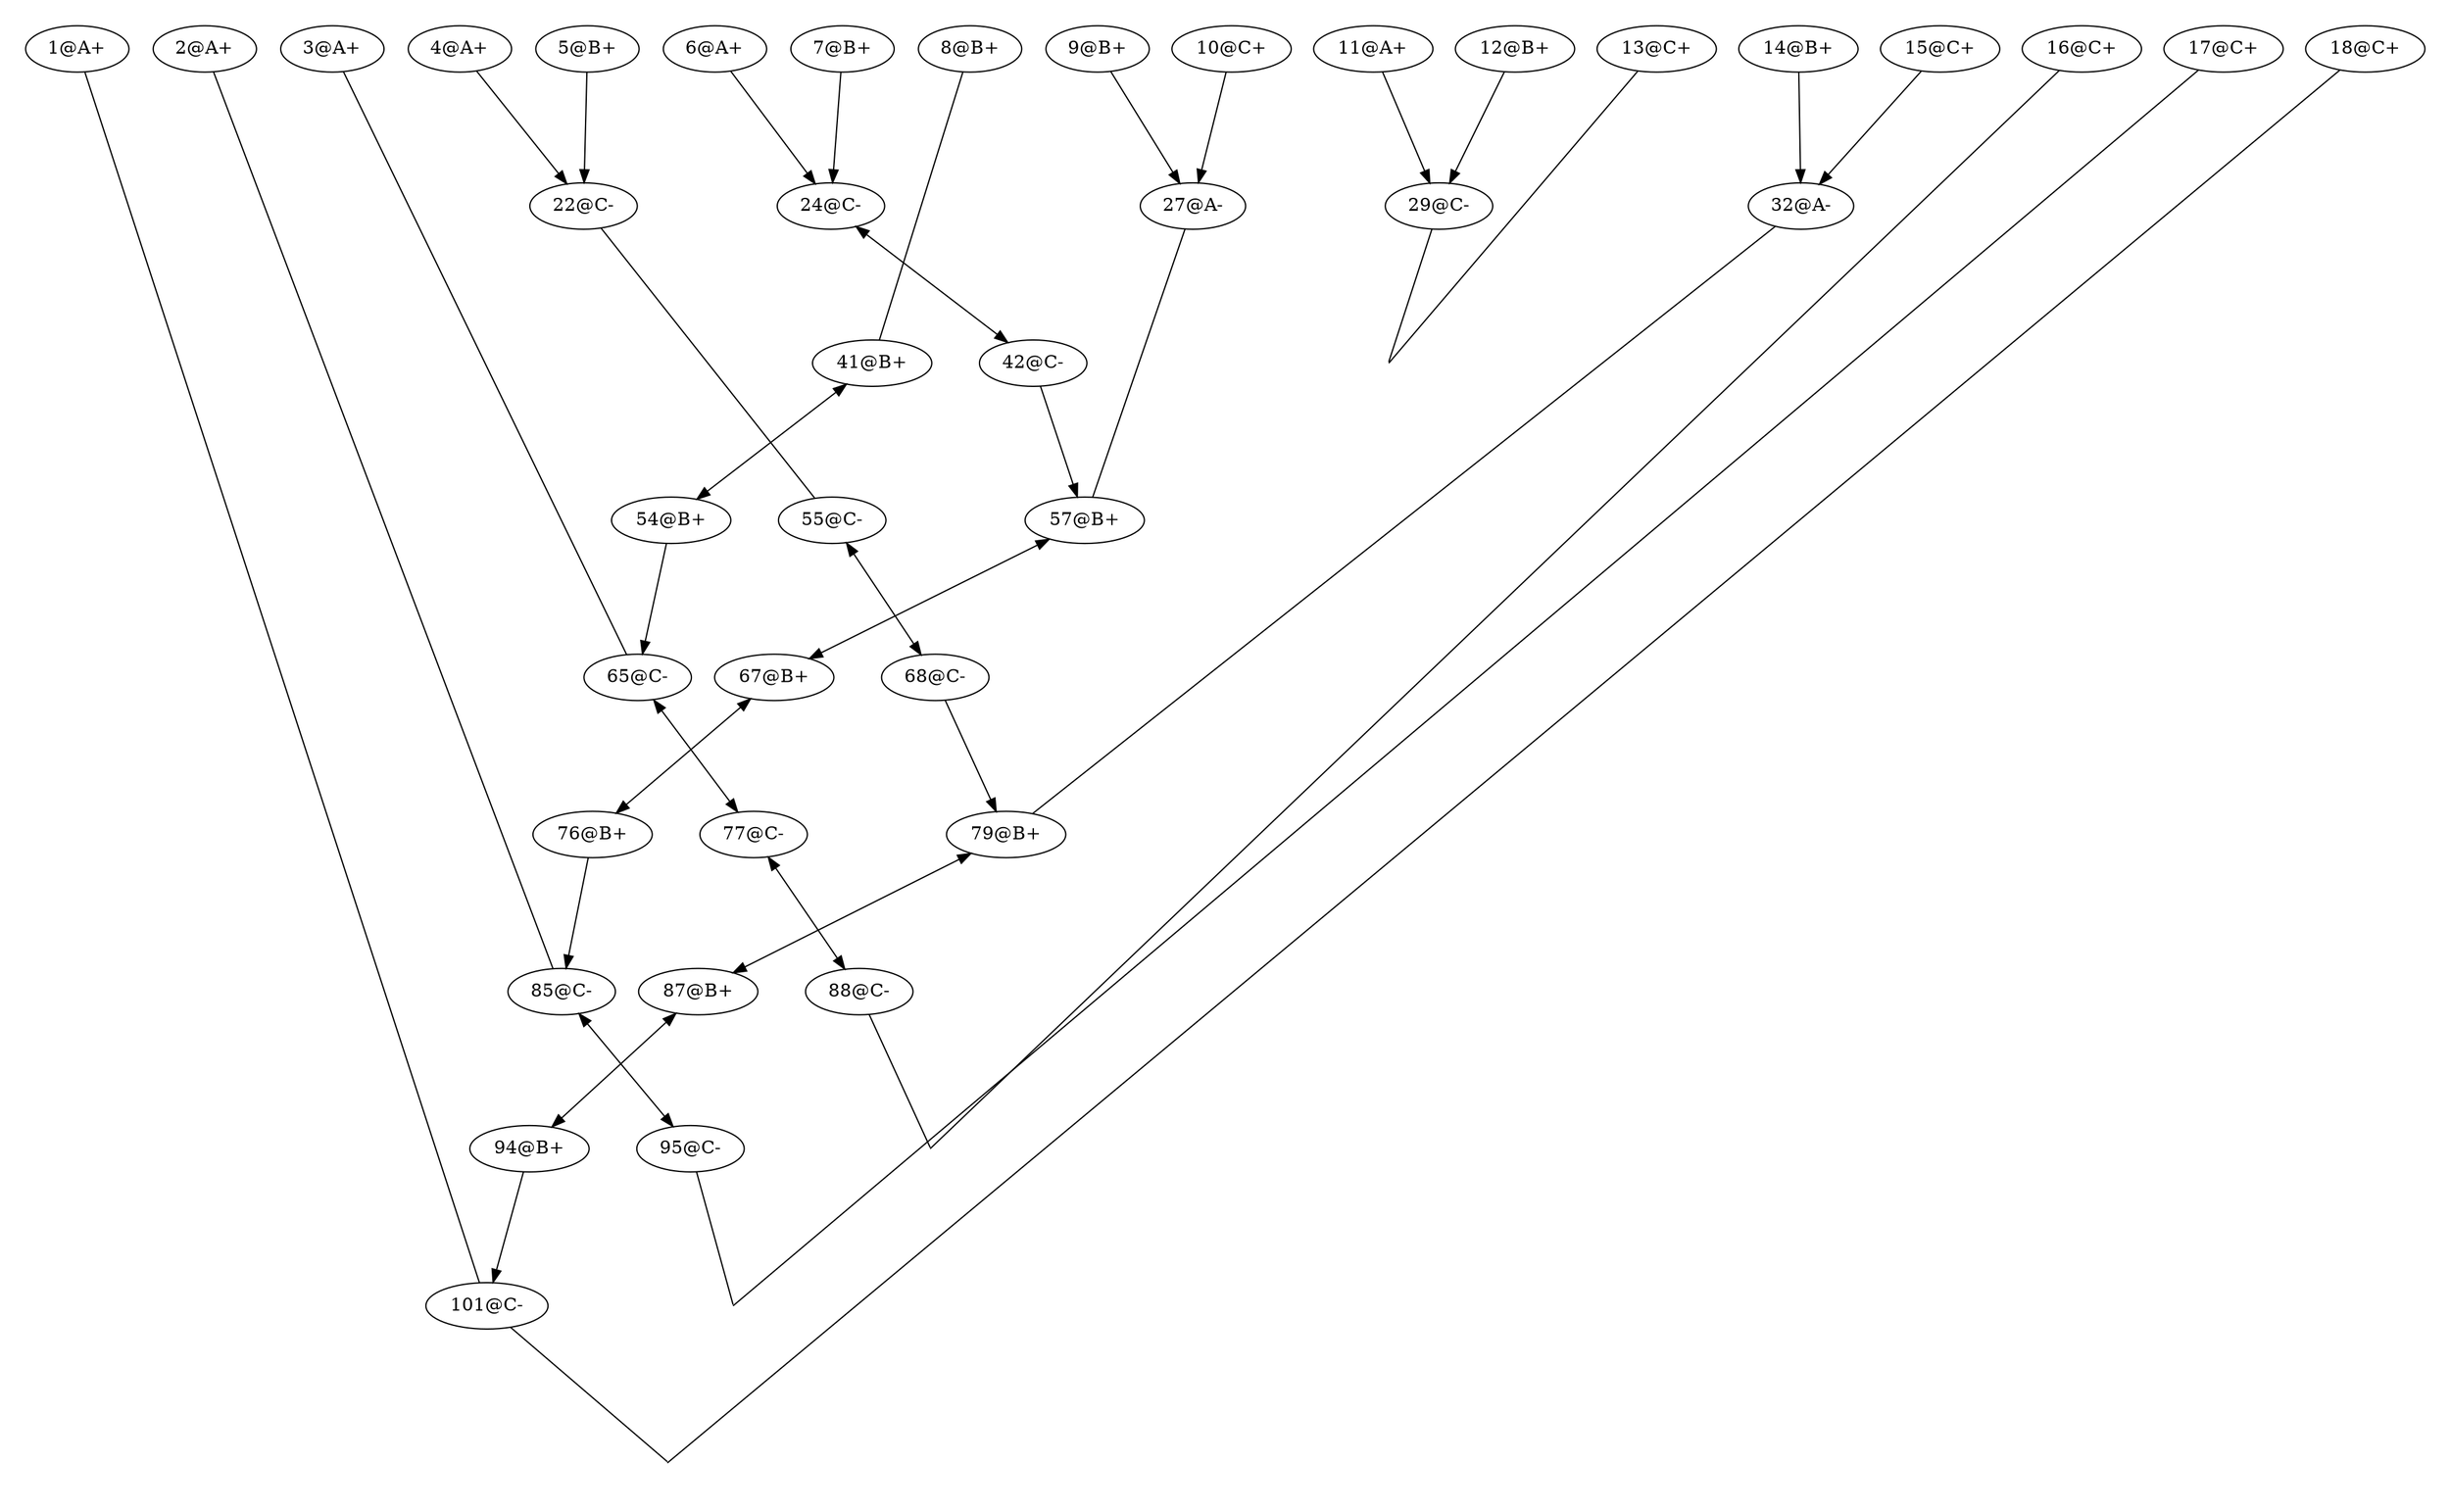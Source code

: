 digraph web {
	rankdir=TB
	newrank=true
	ranksep="1.2 equally"
	splines=false
	subgraph cluster_0 {
		rank=same
		style=invis
		"1@A+"
		"2@A+"
		"3@A+"
		"4@A+"
		"5@B+"
		"6@A+"
		"7@B+"
		"8@B+"
		"9@B+"
		"10@C+"
		"11@A+"
		"12@B+"
		"13@C+"
		"14@B+"
		"15@C+"
		"16@C+"
		"17@C+"
		"18@C+"
		"1@A+" -> "2@A+" [color=red constraint=true dir=none style=invis]
		"2@A+" -> "3@A+" [color=red constraint=true dir=none style=invis]
		"3@A+" -> "4@A+" [color=red constraint=true dir=none style=invis]
		"4@A+" -> "5@B+" [color=red constraint=true dir=none style=invis]
		"5@B+" -> "6@A+" [color=red constraint=true dir=none style=invis]
		"6@A+" -> "7@B+" [color=red constraint=true dir=none style=invis]
		"7@B+" -> "8@B+" [color=red constraint=true dir=none style=invis]
		"8@B+" -> "9@B+" [color=red constraint=true dir=none style=invis]
		"9@B+" -> "10@C+" [color=red constraint=true dir=none style=invis]
		"10@C+" -> "11@A+" [color=red constraint=true dir=none style=invis]
		"11@A+" -> "12@B+" [color=red constraint=true dir=none style=invis]
		"12@B+" -> "13@C+" [color=red constraint=true dir=none style=invis]
		"13@C+" -> "14@B+" [color=red constraint=true dir=none style=invis]
		"14@B+" -> "15@C+" [color=red constraint=true dir=none style=invis]
		"15@C+" -> "16@C+" [color=red constraint=true dir=none style=invis]
		"16@C+" -> "17@C+" [color=red constraint=true dir=none style=invis]
		"17@C+" -> "18@C+" [color=red constraint=true dir=none style=invis]
	}
	"22@C-" [width=1]
	"24@C-" [width=1]
	"27@A-" [width=1]
	"29@C-" [width=1]
	"32@A-" [width=1]
	subgraph cluster_1 {
		rank=same
		style=invis
		nodesep=5
		"1$19@A+" [label="" style=invis width=1]
		"1@A+" -> "1$19@A+" [constraint=false dir=none headclip=false style=invis]
		"2$20@A+" [label="" style=invis width=1]
		"2@A+" -> "2$20@A+" [constraint=false dir=none headclip=false style=invis]
		"3$21@A+" [label="" style=invis width=1]
		"3@A+" -> "3$21@A+" [constraint=false dir=none headclip=false style=invis]
		"4@A+" -> "22@C-" [constraint=true]
		"22@C-" -> "5@B+" [constraint=true dir=back]
		"23@D" [label="" style=invis width=1]
		"6@A+" -> "24@C-" [constraint=true]
		"24@C-" -> "7@B+" [constraint=true dir=back]
		"25@D" [label="" style=invis width=1]
		"8$26@B+" [label="" style=invis width=1]
		"8@B+" -> "8$26@B+" [constraint=false dir=none headclip=false style=invis]
		"9@B+" -> "27@A-" [constraint=true]
		"27@A-" -> "10@C+" [constraint=true dir=back]
		"28@D" [label="" style=invis width=1]
		"11@A+" -> "29@C-" [constraint=true]
		"29@C-" -> "12@B+" [constraint=true dir=back]
		"30@D" [label="" style=invis width=1]
		"13$31@C+" [label="" style=invis width=1]
		"13@C+" -> "13$31@C+" [constraint=false dir=none headclip=false style=invis]
		"14@B+" -> "32@A-" [constraint=true]
		"32@A-" -> "15@C+" [constraint=true dir=back]
		"33@D" [label="" style=invis width=1]
		"16$34@C+" [label="" style=invis width=1]
		"16@C+" -> "16$34@C+" [constraint=false dir=none headclip=false style=invis]
		"17$35@C+" [label="" style=invis width=1]
		"17@C+" -> "17$35@C+" [constraint=false dir=none headclip=false style=invis]
		"18$36@C+" [label="" style=invis width=1]
		"18@C+" -> "18$36@C+" [constraint=false dir=none headclip=false style=invis]
		"1$19@A+" -> "2$20@A+" [color=red constraint=true dir=none headclip=false style=invis tailclip=false]
		"2$20@A+" -> "3$21@A+" [color=red constraint=true dir=none headclip=false style=invis tailclip=false]
		"3$21@A+" -> "23@D" [color=red constraint=true dir=none style=invis tailclip=false]
		"23@D" -> "22@C-" [color=red constraint=true dir=none style=invis]
		"22@C-" -> "25@D" [color=red constraint=true dir=none style=invis]
		"25@D" -> "24@C-" [color=red constraint=true dir=none style=invis]
		"24@C-" -> "8$26@B+" [color=red constraint=true dir=none headclip=false style=invis]
		"8$26@B+" -> "28@D" [color=red constraint=true dir=none style=invis tailclip=false]
		"28@D" -> "27@A-" [color=red constraint=true dir=none style=invis]
		"27@A-" -> "30@D" [color=red constraint=true dir=none style=invis]
		"30@D" -> "29@C-" [color=red constraint=true dir=none style=invis]
		"29@C-" -> "13$31@C+" [color=red constraint=true dir=none headclip=false style=invis]
		"13$31@C+" -> "33@D" [color=red constraint=true dir=none style=invis tailclip=false]
		"33@D" -> "32@A-" [color=red constraint=true dir=none style=invis]
		"32@A-" -> "16$34@C+" [color=red constraint=true dir=none headclip=false style=invis]
		"16$34@C+" -> "17$35@C+" [color=red constraint=true dir=none headclip=false style=invis tailclip=false]
		"17$35@C+" -> "18$36@C+" [color=red constraint=true dir=none headclip=false style=invis tailclip=false]
	}
	"41@B+" [width=1]
	"42@C-" [width=1]
	"24@C-" -> "42@C-" [constraint=false dir=both]
	"8$26@B+" -> "41@B+" [constraint=false dir=both style=invis tailclip=false]
	"8@B+" -> "41@B+" [constraint=false dir=none style="" weight=1]
	"13@C+" -> "45@W" [constraint=false dir=none headclip=false style="" weight=1]
	subgraph cluster_2 {
		rank=same
		style=invis
		nodesep=5
		"1$37@A+" [label="" style=invis width=1]
		"1$19@A+" -> "1$37@A+" [constraint=false dir=none headclip=false style=invis tailclip=false]
		"2$38@A+" [label="" style=invis width=1]
		"2$20@A+" -> "2$38@A+" [constraint=false dir=none headclip=false style=invis tailclip=false]
		"3$39@A+" [label="" style=invis width=1]
		"3$21@A+" -> "3$39@A+" [constraint=false dir=none headclip=false style=invis tailclip=false]
		"22$40@C-" [label="" style=invis width=1]
		"22@C-" -> "22$40@C-" [constraint=false dir=none headclip=false style=invis]
		"43@D" [label="" fixedsize=true style=invis width=0]
		"24@C-" -> "43@D" [constraint=true style=invis]
		"43@D" -> "8$26@B+" [constraint=true dir=back headclip=false style=invis]
		"43@D" -> "42@C-" [constraint=true style=invis]
		"41@B+" -> "43@D" [constraint=true dir=back style=invis]
		"27$44@A-" [label="" style=invis width=1]
		"27@A-" -> "27$44@A-" [constraint=false dir=none headclip=false style=invis]
		"45@W" [color=green fixedsize=true style=invis width=1]
		"29@C-" -> "45@W" [constraint=true dir=none headclip=false]
		"45@W" -> "13$31@C+" [constraint=true dir=none headclip=false style=invis]
		"46@D" [label="" style=invis width=1]
		"32$47@A-" [label="" style=invis width=1]
		"32@A-" -> "32$47@A-" [constraint=false dir=none headclip=false style=invis]
		"16$48@C+" [label="" style=invis width=1]
		"16$34@C+" -> "16$48@C+" [constraint=false dir=none headclip=false style=invis tailclip=false]
		"17$49@C+" [label="" style=invis width=1]
		"17$35@C+" -> "17$49@C+" [constraint=false dir=none headclip=false style=invis tailclip=false]
		"18$50@C+" [label="" style=invis width=1]
		"18$36@C+" -> "18$50@C+" [constraint=false dir=none headclip=false style=invis tailclip=false]
		"1$37@A+" -> "2$38@A+" [color=red constraint=true dir=none headclip=false style=invis tailclip=false]
		"2$38@A+" -> "3$39@A+" [color=red constraint=true dir=none headclip=false style=invis tailclip=false]
		"3$39@A+" -> "22$40@C-" [color=red constraint=true dir=none headclip=false style=invis tailclip=false]
		"22$40@C-" -> "41@B+" [color=red constraint=true dir=none style=invis tailclip=false]
		"41@B+" -> "42@C-" [color=red constraint=true dir=none style=invis]
		"42@C-" -> "27$44@A-" [color=red constraint=true dir=none headclip=false style=invis]
		"27$44@A-" -> "46@D" [color=red constraint=true dir=none style=invis tailclip=false]
		"46@D" -> "45@W" [color=red constraint=true dir=none headclip=false style=invis]
		"45@W" -> "32$47@A-" [color=red constraint=true dir=none headclip=false style=invis]
		"32$47@A-" -> "16$48@C+" [color=red constraint=true dir=none headclip=false style=invis tailclip=false]
		"16$48@C+" -> "17$49@C+" [color=red constraint=true dir=none headclip=false style=invis tailclip=false]
		"17$49@C+" -> "18$50@C+" [color=red constraint=true dir=none headclip=false style=invis tailclip=false]
	}
	"54@B+" [width=1]
	"55@C-" [width=1]
	"22$40@C-" -> "55@C-" [constraint=false dir=both style=invis tailclip=false]
	"22@C-" -> "55@C-" [constraint=false dir=none style="" weight=1]
	"41@B+" -> "54@B+" [constraint=false dir=both]
	"57@B+" [width=1]
	"27@A-" -> "57@B+" [constraint=false dir=none style="" weight=1]
	subgraph cluster_3 {
		rank=same
		style=invis
		nodesep=5
		"1$51@A+" [label="" style=invis width=1]
		"1$37@A+" -> "1$51@A+" [constraint=false dir=none headclip=false style=invis tailclip=false]
		"2$52@A+" [label="" style=invis width=1]
		"2$38@A+" -> "2$52@A+" [constraint=false dir=none headclip=false style=invis tailclip=false]
		"3$53@A+" [label="" style=invis width=1]
		"3$39@A+" -> "3$53@A+" [constraint=false dir=none headclip=false style=invis tailclip=false]
		"56@D" [label="" fixedsize=true style=invis width=0]
		"22$40@C-" -> "56@D" [constraint=true style=invis tailclip=false]
		"56@D" -> "41@B+" [constraint=true dir=back style=invis]
		"56@D" -> "55@C-" [constraint=true style=invis]
		"54@B+" -> "56@D" [constraint=true dir=back style=invis]
		"42@C-" -> "57@B+" [constraint=true]
		"57@B+" -> "27$44@A-" [constraint=true dir=back headclip=false style=invis]
		"58@D" [label="" style=invis width=1]
		"32$59@A-" [label="" style=invis width=1]
		"32$47@A-" -> "32$59@A-" [constraint=false dir=none headclip=false style=invis tailclip=false]
		"16$60@C+" [label="" style=invis width=1]
		"16$48@C+" -> "16$60@C+" [constraint=false dir=none headclip=false style=invis tailclip=false]
		"17$61@C+" [label="" style=invis width=1]
		"17$49@C+" -> "17$61@C+" [constraint=false dir=none headclip=false style=invis tailclip=false]
		"18$62@C+" [label="" style=invis width=1]
		"18$50@C+" -> "18$62@C+" [constraint=false dir=none headclip=false style=invis tailclip=false]
		"1$51@A+" -> "2$52@A+" [color=red constraint=true dir=none headclip=false style=invis tailclip=false]
		"2$52@A+" -> "3$53@A+" [color=red constraint=true dir=none headclip=false style=invis tailclip=false]
		"3$53@A+" -> "54@B+" [color=red constraint=true dir=none style=invis tailclip=false]
		"54@B+" -> "55@C-" [color=red constraint=true dir=none style=invis]
		"55@C-" -> "58@D" [color=red constraint=true dir=none style=invis]
		"58@D" -> "57@B+" [color=red constraint=true dir=none style=invis]
		"57@B+" -> "32$59@A-" [color=red constraint=true dir=none headclip=false style=invis]
		"32$59@A-" -> "16$60@C+" [color=red constraint=true dir=none headclip=false style=invis tailclip=false]
		"16$60@C+" -> "17$61@C+" [color=red constraint=true dir=none headclip=false style=invis tailclip=false]
		"17$61@C+" -> "18$62@C+" [color=red constraint=true dir=none headclip=false style=invis tailclip=false]
	}
	"65@C-" [width=1]
	"3@A+" -> "65@C-" [constraint=false dir=none style="" weight=1]
	"67@B+" [width=1]
	"68@C-" [width=1]
	"55@C-" -> "68@C-" [constraint=false dir=both]
	"57@B+" -> "67@B+" [constraint=false dir=both]
	subgraph cluster_4 {
		rank=same
		style=invis
		nodesep=5
		"1$63@A+" [label="" style=invis width=1]
		"1$51@A+" -> "1$63@A+" [constraint=false dir=none headclip=false style=invis tailclip=false]
		"2$64@A+" [label="" style=invis width=1]
		"2$52@A+" -> "2$64@A+" [constraint=false dir=none headclip=false style=invis tailclip=false]
		"3$53@A+" -> "65@C-" [constraint=true style=invis tailclip=false]
		"65@C-" -> "54@B+" [constraint=true dir=back]
		"66@D" [label="" style=invis width=1]
		"69@D" [label="" fixedsize=true style=invis width=0]
		"55@C-" -> "69@D" [constraint=true style=invis]
		"69@D" -> "57@B+" [constraint=true dir=back style=invis]
		"69@D" -> "68@C-" [constraint=true style=invis]
		"67@B+" -> "69@D" [constraint=true dir=back style=invis]
		"32$70@A-" [label="" style=invis width=1]
		"32$59@A-" -> "32$70@A-" [constraint=false dir=none headclip=false style=invis tailclip=false]
		"16$71@C+" [label="" style=invis width=1]
		"16$60@C+" -> "16$71@C+" [constraint=false dir=none headclip=false style=invis tailclip=false]
		"17$72@C+" [label="" style=invis width=1]
		"17$61@C+" -> "17$72@C+" [constraint=false dir=none headclip=false style=invis tailclip=false]
		"18$73@C+" [label="" style=invis width=1]
		"18$62@C+" -> "18$73@C+" [constraint=false dir=none headclip=false style=invis tailclip=false]
		"1$63@A+" -> "2$64@A+" [color=red constraint=true dir=none headclip=false style=invis tailclip=false]
		"2$64@A+" -> "66@D" [color=red constraint=true dir=none style=invis tailclip=false]
		"66@D" -> "65@C-" [color=red constraint=true dir=none style=invis]
		"65@C-" -> "67@B+" [color=red constraint=true dir=none style=invis]
		"67@B+" -> "68@C-" [color=red constraint=true dir=none style=invis]
		"68@C-" -> "32$70@A-" [color=red constraint=true dir=none headclip=false style=invis]
		"32$70@A-" -> "16$71@C+" [color=red constraint=true dir=none headclip=false style=invis tailclip=false]
		"16$71@C+" -> "17$72@C+" [color=red constraint=true dir=none headclip=false style=invis tailclip=false]
		"17$72@C+" -> "18$73@C+" [color=red constraint=true dir=none headclip=false style=invis tailclip=false]
	}
	"76@B+" [width=1]
	"77@C-" [width=1]
	"65@C-" -> "77@C-" [constraint=false dir=both]
	"67@B+" -> "76@B+" [constraint=false dir=both]
	"79@B+" [width=1]
	"32@A-" -> "79@B+" [constraint=false dir=none style="" weight=1]
	subgraph cluster_5 {
		rank=same
		style=invis
		nodesep=5
		"1$74@A+" [label="" style=invis width=1]
		"1$63@A+" -> "1$74@A+" [constraint=false dir=none headclip=false style=invis tailclip=false]
		"2$75@A+" [label="" style=invis width=1]
		"2$64@A+" -> "2$75@A+" [constraint=false dir=none headclip=false style=invis tailclip=false]
		"78@D" [label="" fixedsize=true style=invis width=0]
		"65@C-" -> "78@D" [constraint=true style=invis]
		"78@D" -> "67@B+" [constraint=true dir=back style=invis]
		"78@D" -> "77@C-" [constraint=true style=invis]
		"76@B+" -> "78@D" [constraint=true dir=back style=invis]
		"68@C-" -> "79@B+" [constraint=true]
		"79@B+" -> "32$70@A-" [constraint=true dir=back headclip=false style=invis]
		"80@D" [label="" style=invis width=1]
		"16$81@C+" [label="" style=invis width=1]
		"16$71@C+" -> "16$81@C+" [constraint=false dir=none headclip=false style=invis tailclip=false]
		"17$82@C+" [label="" style=invis width=1]
		"17$72@C+" -> "17$82@C+" [constraint=false dir=none headclip=false style=invis tailclip=false]
		"18$83@C+" [label="" style=invis width=1]
		"18$73@C+" -> "18$83@C+" [constraint=false dir=none headclip=false style=invis tailclip=false]
		"1$74@A+" -> "2$75@A+" [color=red constraint=true dir=none headclip=false style=invis tailclip=false]
		"2$75@A+" -> "76@B+" [color=red constraint=true dir=none style=invis tailclip=false]
		"76@B+" -> "77@C-" [color=red constraint=true dir=none style=invis]
		"77@C-" -> "80@D" [color=red constraint=true dir=none style=invis]
		"80@D" -> "79@B+" [color=red constraint=true dir=none style=invis]
		"79@B+" -> "16$81@C+" [color=red constraint=true dir=none headclip=false style=invis]
		"16$81@C+" -> "17$82@C+" [color=red constraint=true dir=none headclip=false style=invis tailclip=false]
		"17$82@C+" -> "18$83@C+" [color=red constraint=true dir=none headclip=false style=invis tailclip=false]
	}
	"85@C-" [width=1]
	"2@A+" -> "85@C-" [constraint=false dir=none style="" weight=1]
	"87@B+" [width=1]
	"88@C-" [width=1]
	"77@C-" -> "88@C-" [constraint=false dir=both]
	"79@B+" -> "87@B+" [constraint=false dir=both]
	subgraph cluster_6 {
		rank=same
		style=invis
		nodesep=5
		"1$84@A+" [label="" style=invis width=1]
		"1$74@A+" -> "1$84@A+" [constraint=false dir=none headclip=false style=invis tailclip=false]
		"2$75@A+" -> "85@C-" [constraint=true style=invis tailclip=false]
		"85@C-" -> "76@B+" [constraint=true dir=back]
		"86@D" [label="" style=invis width=1]
		"89@D" [label="" fixedsize=true style=invis width=0]
		"77@C-" -> "89@D" [constraint=true style=invis]
		"89@D" -> "79@B+" [constraint=true dir=back style=invis]
		"89@D" -> "88@C-" [constraint=true style=invis]
		"87@B+" -> "89@D" [constraint=true dir=back style=invis]
		"16$90@C+" [label="" style=invis width=1]
		"16$81@C+" -> "16$90@C+" [constraint=false dir=none headclip=false style=invis tailclip=false]
		"17$91@C+" [label="" style=invis width=1]
		"17$82@C+" -> "17$91@C+" [constraint=false dir=none headclip=false style=invis tailclip=false]
		"18$92@C+" [label="" style=invis width=1]
		"18$83@C+" -> "18$92@C+" [constraint=false dir=none headclip=false style=invis tailclip=false]
		"1$84@A+" -> "86@D" [color=red constraint=true dir=none style=invis tailclip=false]
		"86@D" -> "85@C-" [color=red constraint=true dir=none style=invis]
		"85@C-" -> "87@B+" [color=red constraint=true dir=none style=invis]
		"87@B+" -> "88@C-" [color=red constraint=true dir=none style=invis]
		"88@C-" -> "16$90@C+" [color=red constraint=true dir=none headclip=false style=invis]
		"16$90@C+" -> "17$91@C+" [color=red constraint=true dir=none headclip=false style=invis tailclip=false]
		"17$91@C+" -> "18$92@C+" [color=red constraint=true dir=none headclip=false style=invis tailclip=false]
	}
	"94@B+" [width=1]
	"95@C-" [width=1]
	"85@C-" -> "95@C-" [constraint=false dir=both]
	"87@B+" -> "94@B+" [constraint=false dir=both]
	"16@C+" -> "97@W" [constraint=false dir=none headclip=false style="" weight=1]
	subgraph cluster_7 {
		rank=same
		style=invis
		nodesep=5
		"1$93@A+" [label="" style=invis width=1]
		"1$84@A+" -> "1$93@A+" [constraint=false dir=none headclip=false style=invis tailclip=false]
		"96@D" [label="" fixedsize=true style=invis width=0]
		"85@C-" -> "96@D" [constraint=true style=invis]
		"96@D" -> "87@B+" [constraint=true dir=back style=invis]
		"96@D" -> "95@C-" [constraint=true style=invis]
		"94@B+" -> "96@D" [constraint=true dir=back style=invis]
		"97@W" [color=green fixedsize=true style=invis width=1]
		"88@C-" -> "97@W" [constraint=true dir=none headclip=false]
		"97@W" -> "16$90@C+" [constraint=true dir=none headclip=false style=invis]
		"98@D" [label="" style=invis width=1]
		"17$99@C+" [label="" style=invis width=1]
		"17$91@C+" -> "17$99@C+" [constraint=false dir=none headclip=false style=invis tailclip=false]
		"18$100@C+" [label="" style=invis width=1]
		"18$92@C+" -> "18$100@C+" [constraint=false dir=none headclip=false style=invis tailclip=false]
		"1$93@A+" -> "94@B+" [color=red constraint=true dir=none style=invis tailclip=false]
		"94@B+" -> "95@C-" [color=red constraint=true dir=none style=invis]
		"95@C-" -> "98@D" [color=red constraint=true dir=none style=invis]
		"98@D" -> "97@W" [color=red constraint=true dir=none headclip=false style=invis]
		"97@W" -> "17$99@C+" [color=red constraint=true dir=none headclip=false style=invis]
		"17$99@C+" -> "18$100@C+" [color=red constraint=true dir=none headclip=false style=invis tailclip=false]
	}
	"101@C-" [width=1]
	"1@A+" -> "101@C-" [constraint=false dir=none style="" weight=1]
	"17@C+" -> "103@W" [constraint=false dir=none headclip=false style="" weight=1]
	subgraph cluster_8 {
		rank=same
		style=invis
		nodesep=5
		"1$93@A+" -> "101@C-" [constraint=true style=invis tailclip=false]
		"101@C-" -> "94@B+" [constraint=true dir=back]
		"102@D" [label="" style=invis width=1]
		"103@W" [color=green fixedsize=true style=invis width=1]
		"95@C-" -> "103@W" [constraint=true dir=none headclip=false]
		"103@W" -> "17$99@C+" [constraint=true dir=none headclip=false style=invis]
		"104@D" [label="" style=invis width=1]
		"18$105@C+" [label="" style=invis width=1]
		"18$100@C+" -> "18$105@C+" [constraint=false dir=none headclip=false style=invis tailclip=false]
		"102@D" -> "101@C-" [color=red constraint=true dir=none style=invis]
		"101@C-" -> "104@D" [color=red constraint=true dir=none style=invis]
		"104@D" -> "103@W" [color=red constraint=true dir=none headclip=false style=invis]
		"103@W" -> "18$105@C+" [color=red constraint=true dir=none headclip=false style=invis]
	}
	"18@C+" -> "106@W" [constraint=false dir=none headclip=false style="" weight=1]
	subgraph cluster_9 {
		rank=same
		style=invis
		nodesep=5
		"106@W" [color=green fixedsize=true style=invis width=1]
		"101@C-" -> "106@W" [constraint=true dir=none headclip=false]
		"106@W" -> "18$105@C+" [constraint=true dir=none headclip=false style=invis]
		"107@D" [label="" style=invis width=1]
		"107@D" -> "106@W" [color=red constraint=true dir=none headclip=false style=invis]
	}
}
